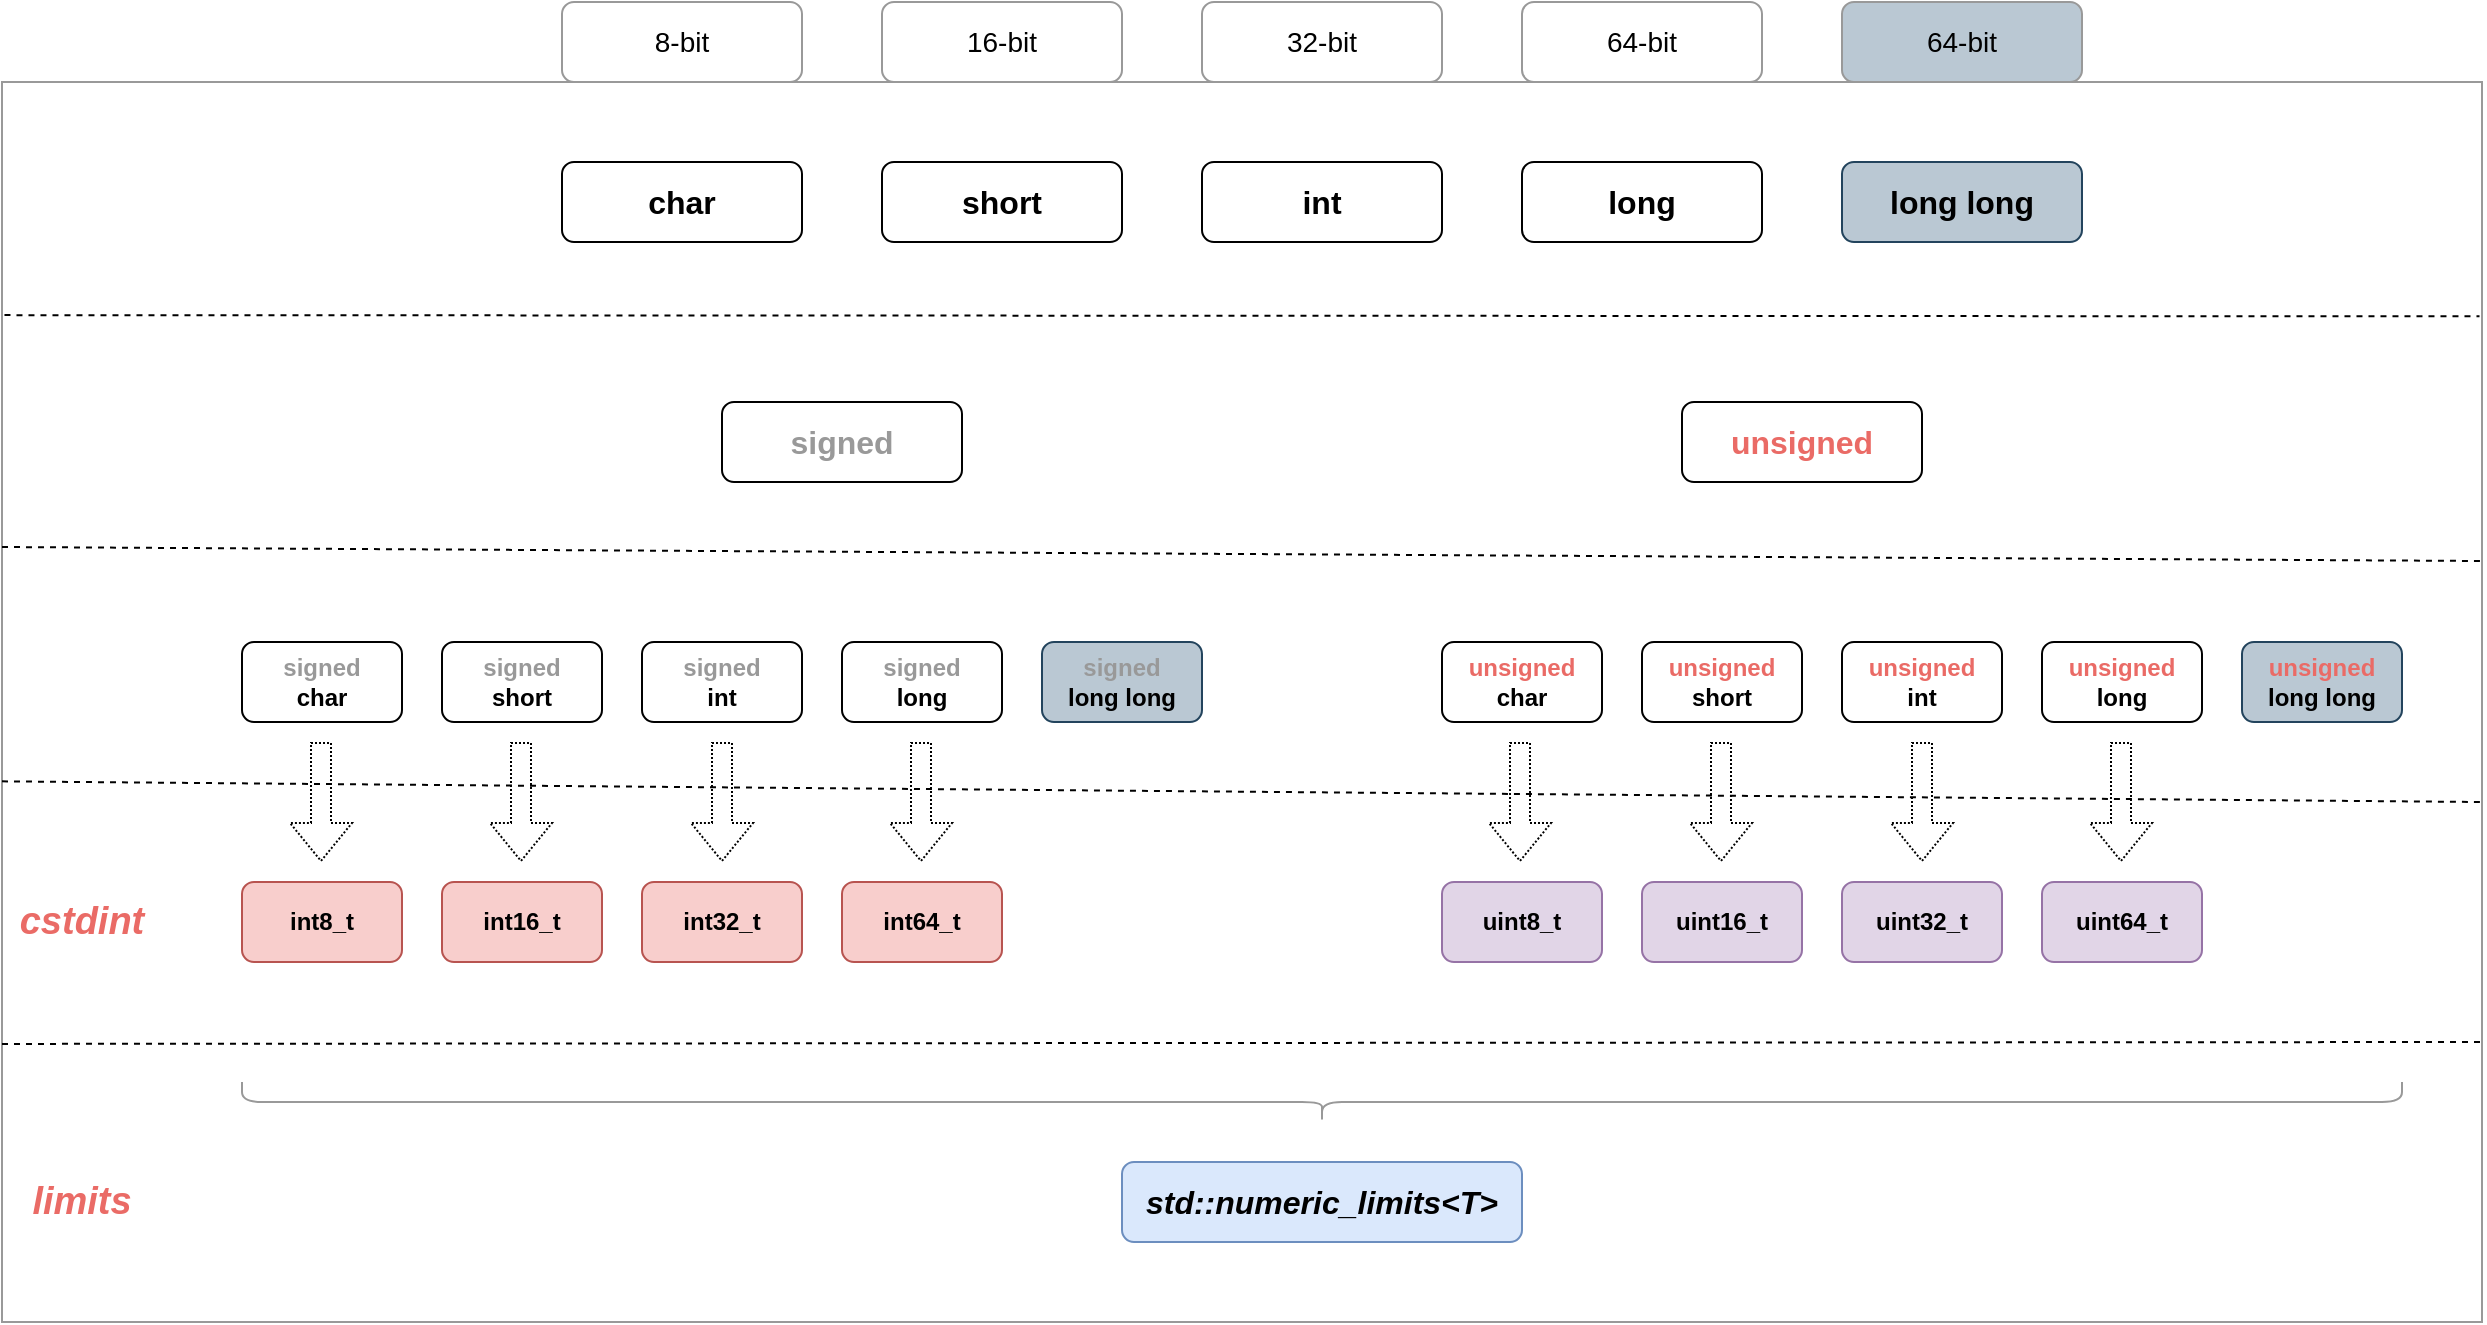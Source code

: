 <mxfile version="16.6.1" type="github">
  <diagram id="39u0HrkMN_B9pR2XxElM" name="Page-1">
    <mxGraphModel dx="2177" dy="773" grid="1" gridSize="10" guides="1" tooltips="1" connect="1" arrows="1" fold="1" page="1" pageScale="1" pageWidth="827" pageHeight="1169" math="0" shadow="0">
      <root>
        <mxCell id="0" />
        <mxCell id="1" parent="0" />
        <mxCell id="-lyPfTTx7tUpVFRS2BaE-46" value="" style="rounded=0;whiteSpace=wrap;html=1;fontSize=14;fontColor=#EA6B66;strokeColor=#999999;fillColor=none;" vertex="1" parent="1">
          <mxGeometry x="-200" y="200" width="1240" height="620" as="geometry" />
        </mxCell>
        <mxCell id="-lyPfTTx7tUpVFRS2BaE-1" value="&lt;font style=&quot;font-size: 16px&quot;&gt;&lt;b&gt;char&lt;/b&gt;&lt;/font&gt;" style="rounded=1;whiteSpace=wrap;html=1;" vertex="1" parent="1">
          <mxGeometry x="80" y="240" width="120" height="40" as="geometry" />
        </mxCell>
        <mxCell id="-lyPfTTx7tUpVFRS2BaE-2" value="&lt;font style=&quot;font-size: 16px&quot;&gt;&lt;b&gt;long&lt;/b&gt;&lt;/font&gt;" style="rounded=1;whiteSpace=wrap;html=1;" vertex="1" parent="1">
          <mxGeometry x="560" y="240" width="120" height="40" as="geometry" />
        </mxCell>
        <mxCell id="-lyPfTTx7tUpVFRS2BaE-3" value="&lt;font style=&quot;font-size: 16px&quot;&gt;&lt;b&gt;int&lt;/b&gt;&lt;/font&gt;" style="rounded=1;whiteSpace=wrap;html=1;" vertex="1" parent="1">
          <mxGeometry x="400" y="240" width="120" height="40" as="geometry" />
        </mxCell>
        <mxCell id="-lyPfTTx7tUpVFRS2BaE-4" value="&lt;font style=&quot;font-size: 16px&quot;&gt;&lt;b&gt;short&lt;/b&gt;&lt;/font&gt;" style="rounded=1;whiteSpace=wrap;html=1;" vertex="1" parent="1">
          <mxGeometry x="240" y="240" width="120" height="40" as="geometry" />
        </mxCell>
        <mxCell id="-lyPfTTx7tUpVFRS2BaE-5" value="&lt;font style=&quot;font-size: 16px&quot;&gt;&lt;b&gt;long long&lt;/b&gt;&lt;/font&gt;" style="rounded=1;whiteSpace=wrap;html=1;fillColor=#bac8d3;strokeColor=#23445d;" vertex="1" parent="1">
          <mxGeometry x="720" y="240" width="120" height="40" as="geometry" />
        </mxCell>
        <mxCell id="-lyPfTTx7tUpVFRS2BaE-6" value="&lt;font style=&quot;font-size: 16px&quot; color=&quot;#999999&quot;&gt;&lt;b&gt;signed&lt;/b&gt;&lt;/font&gt;" style="rounded=1;whiteSpace=wrap;html=1;" vertex="1" parent="1">
          <mxGeometry x="160" y="360" width="120" height="40" as="geometry" />
        </mxCell>
        <mxCell id="-lyPfTTx7tUpVFRS2BaE-7" value="&lt;font style=&quot;font-size: 16px&quot; color=&quot;#ea6b66&quot;&gt;&lt;b&gt;unsigned&lt;/b&gt;&lt;/font&gt;" style="rounded=1;whiteSpace=wrap;html=1;" vertex="1" parent="1">
          <mxGeometry x="640" y="360" width="120" height="40" as="geometry" />
        </mxCell>
        <mxCell id="-lyPfTTx7tUpVFRS2BaE-8" value="&lt;font style=&quot;font-size: 12px&quot;&gt;&lt;b&gt;&lt;font color=&quot;#999999&quot; style=&quot;font-size: 12px&quot;&gt;signed&lt;br&gt;&lt;/font&gt;char&lt;/b&gt;&lt;/font&gt;" style="rounded=1;whiteSpace=wrap;html=1;" vertex="1" parent="1">
          <mxGeometry x="-80" y="480" width="80" height="40" as="geometry" />
        </mxCell>
        <mxCell id="-lyPfTTx7tUpVFRS2BaE-15" value="&lt;font style=&quot;font-size: 12px&quot;&gt;&lt;b&gt;&lt;font color=&quot;#999999&quot; style=&quot;font-size: 12px&quot;&gt;signed&lt;br&gt;&lt;/font&gt;short&lt;/b&gt;&lt;/font&gt;" style="rounded=1;whiteSpace=wrap;html=1;" vertex="1" parent="1">
          <mxGeometry x="20" y="480" width="80" height="40" as="geometry" />
        </mxCell>
        <mxCell id="-lyPfTTx7tUpVFRS2BaE-16" value="&lt;font style=&quot;font-size: 12px&quot;&gt;&lt;b&gt;&lt;font color=&quot;#999999&quot; style=&quot;font-size: 12px&quot;&gt;signed&lt;br&gt;&lt;/font&gt;long&lt;br&gt;&lt;/b&gt;&lt;/font&gt;" style="rounded=1;whiteSpace=wrap;html=1;" vertex="1" parent="1">
          <mxGeometry x="220" y="480" width="80" height="40" as="geometry" />
        </mxCell>
        <mxCell id="-lyPfTTx7tUpVFRS2BaE-17" value="&lt;font style=&quot;font-size: 12px&quot;&gt;&lt;b&gt;&lt;font color=&quot;#999999&quot; style=&quot;font-size: 12px&quot;&gt;signed&lt;br&gt;&lt;/font&gt;int&lt;/b&gt;&lt;/font&gt;" style="rounded=1;whiteSpace=wrap;html=1;" vertex="1" parent="1">
          <mxGeometry x="120" y="480" width="80" height="40" as="geometry" />
        </mxCell>
        <mxCell id="-lyPfTTx7tUpVFRS2BaE-18" value="&lt;font style=&quot;font-size: 12px&quot;&gt;&lt;b&gt;&lt;font color=&quot;#999999&quot; style=&quot;font-size: 12px&quot;&gt;signed&lt;br&gt;&lt;/font&gt;long long&lt;br&gt;&lt;/b&gt;&lt;/font&gt;" style="rounded=1;whiteSpace=wrap;html=1;fillColor=#bac8d3;strokeColor=#23445d;" vertex="1" parent="1">
          <mxGeometry x="320" y="480" width="80" height="40" as="geometry" />
        </mxCell>
        <mxCell id="-lyPfTTx7tUpVFRS2BaE-24" value="&lt;font style=&quot;font-size: 12px&quot;&gt;&lt;b&gt;&lt;font style=&quot;font-size: 12px&quot;&gt;&lt;font color=&quot;#ea6b66&quot;&gt;unsigned&lt;/font&gt;&lt;br&gt;&lt;/font&gt;char&lt;/b&gt;&lt;/font&gt;" style="rounded=1;whiteSpace=wrap;html=1;" vertex="1" parent="1">
          <mxGeometry x="520" y="480" width="80" height="40" as="geometry" />
        </mxCell>
        <mxCell id="-lyPfTTx7tUpVFRS2BaE-25" value="&lt;font style=&quot;font-size: 12px&quot;&gt;&lt;b&gt;&lt;font style=&quot;font-size: 12px&quot; color=&quot;#ea6b66&quot;&gt;unsigned&lt;br&gt;&lt;/font&gt;short&lt;/b&gt;&lt;/font&gt;" style="rounded=1;whiteSpace=wrap;html=1;" vertex="1" parent="1">
          <mxGeometry x="620" y="480" width="80" height="40" as="geometry" />
        </mxCell>
        <mxCell id="-lyPfTTx7tUpVFRS2BaE-26" value="&lt;font style=&quot;font-size: 12px&quot;&gt;&lt;b&gt;&lt;font style=&quot;font-size: 12px&quot;&gt;&lt;font color=&quot;#ea6b66&quot;&gt;unsigned&lt;/font&gt;&lt;br&gt;&lt;/font&gt;long&lt;br&gt;&lt;/b&gt;&lt;/font&gt;" style="rounded=1;whiteSpace=wrap;html=1;" vertex="1" parent="1">
          <mxGeometry x="820" y="480" width="80" height="40" as="geometry" />
        </mxCell>
        <mxCell id="-lyPfTTx7tUpVFRS2BaE-27" value="&lt;font style=&quot;font-size: 12px&quot;&gt;&lt;b&gt;&lt;font style=&quot;font-size: 12px&quot;&gt;&lt;font color=&quot;#ea6b66&quot;&gt;unsigned&lt;/font&gt;&lt;br&gt;&lt;/font&gt;int&lt;/b&gt;&lt;/font&gt;" style="rounded=1;whiteSpace=wrap;html=1;" vertex="1" parent="1">
          <mxGeometry x="720" y="480" width="80" height="40" as="geometry" />
        </mxCell>
        <mxCell id="-lyPfTTx7tUpVFRS2BaE-28" value="&lt;font style=&quot;font-size: 12px&quot;&gt;&lt;b&gt;&lt;font style=&quot;font-size: 12px&quot;&gt;&lt;font color=&quot;#ea6b66&quot;&gt;unsigned&lt;/font&gt;&lt;br&gt;&lt;/font&gt;long long&lt;br&gt;&lt;/b&gt;&lt;/font&gt;" style="rounded=1;whiteSpace=wrap;html=1;fillColor=#bac8d3;strokeColor=#23445d;" vertex="1" parent="1">
          <mxGeometry x="920" y="480" width="80" height="40" as="geometry" />
        </mxCell>
        <mxCell id="-lyPfTTx7tUpVFRS2BaE-29" value="&lt;b&gt;int8_t&lt;/b&gt;" style="rounded=1;whiteSpace=wrap;html=1;fillColor=#f8cecc;strokeColor=#b85450;" vertex="1" parent="1">
          <mxGeometry x="-80" y="600" width="80" height="40" as="geometry" />
        </mxCell>
        <mxCell id="-lyPfTTx7tUpVFRS2BaE-34" value="&lt;b&gt;int16_t&lt;/b&gt;" style="rounded=1;whiteSpace=wrap;html=1;fillColor=#f8cecc;strokeColor=#b85450;" vertex="1" parent="1">
          <mxGeometry x="20" y="600" width="80" height="40" as="geometry" />
        </mxCell>
        <mxCell id="-lyPfTTx7tUpVFRS2BaE-35" value="&lt;b&gt;int32_t&lt;/b&gt;" style="rounded=1;whiteSpace=wrap;html=1;fillColor=#f8cecc;strokeColor=#b85450;" vertex="1" parent="1">
          <mxGeometry x="120" y="600" width="80" height="40" as="geometry" />
        </mxCell>
        <mxCell id="-lyPfTTx7tUpVFRS2BaE-36" value="&lt;b&gt;int64_t&lt;/b&gt;" style="rounded=1;whiteSpace=wrap;html=1;fillColor=#f8cecc;strokeColor=#b85450;" vertex="1" parent="1">
          <mxGeometry x="220" y="600" width="80" height="40" as="geometry" />
        </mxCell>
        <mxCell id="-lyPfTTx7tUpVFRS2BaE-37" value="&lt;b&gt;uint8_t&lt;/b&gt;" style="rounded=1;whiteSpace=wrap;html=1;fillColor=#e1d5e7;strokeColor=#9673a6;" vertex="1" parent="1">
          <mxGeometry x="520" y="600" width="80" height="40" as="geometry" />
        </mxCell>
        <mxCell id="-lyPfTTx7tUpVFRS2BaE-38" value="&lt;b&gt;uint16_t&lt;/b&gt;" style="rounded=1;whiteSpace=wrap;html=1;fillColor=#e1d5e7;strokeColor=#9673a6;" vertex="1" parent="1">
          <mxGeometry x="620" y="600" width="80" height="40" as="geometry" />
        </mxCell>
        <mxCell id="-lyPfTTx7tUpVFRS2BaE-39" value="&lt;b&gt;uint32_t&lt;/b&gt;" style="rounded=1;whiteSpace=wrap;html=1;fillColor=#e1d5e7;strokeColor=#9673a6;" vertex="1" parent="1">
          <mxGeometry x="720" y="600" width="80" height="40" as="geometry" />
        </mxCell>
        <mxCell id="-lyPfTTx7tUpVFRS2BaE-40" value="&lt;b&gt;uint64_t&lt;/b&gt;" style="rounded=1;whiteSpace=wrap;html=1;fillColor=#e1d5e7;strokeColor=#9673a6;" vertex="1" parent="1">
          <mxGeometry x="820" y="600" width="80" height="40" as="geometry" />
        </mxCell>
        <mxCell id="-lyPfTTx7tUpVFRS2BaE-41" value="&lt;font style=&quot;font-size: 14px&quot;&gt;8-bit&lt;/font&gt;" style="rounded=1;whiteSpace=wrap;html=1;strokeColor=#999999;" vertex="1" parent="1">
          <mxGeometry x="80" y="160" width="120" height="40" as="geometry" />
        </mxCell>
        <mxCell id="-lyPfTTx7tUpVFRS2BaE-42" value="&lt;font style=&quot;font-size: 14px&quot;&gt;64-bit&lt;/font&gt;" style="rounded=1;whiteSpace=wrap;html=1;strokeColor=#999999;" vertex="1" parent="1">
          <mxGeometry x="560" y="160" width="120" height="40" as="geometry" />
        </mxCell>
        <mxCell id="-lyPfTTx7tUpVFRS2BaE-43" value="&lt;font size=&quot;1&quot;&gt;&lt;span style=&quot;font-size: 14px&quot;&gt;32-bit&lt;/span&gt;&lt;/font&gt;" style="rounded=1;whiteSpace=wrap;html=1;strokeColor=#999999;" vertex="1" parent="1">
          <mxGeometry x="400" y="160" width="120" height="40" as="geometry" />
        </mxCell>
        <mxCell id="-lyPfTTx7tUpVFRS2BaE-44" value="&lt;font size=&quot;1&quot;&gt;&lt;span style=&quot;font-size: 14px&quot;&gt;16-bit&lt;/span&gt;&lt;/font&gt;" style="rounded=1;whiteSpace=wrap;html=1;strokeColor=#999999;" vertex="1" parent="1">
          <mxGeometry x="240" y="160" width="120" height="40" as="geometry" />
        </mxCell>
        <mxCell id="-lyPfTTx7tUpVFRS2BaE-45" value="&lt;font size=&quot;1&quot;&gt;&lt;span style=&quot;font-size: 14px&quot;&gt;64-bit&lt;/span&gt;&lt;/font&gt;" style="rounded=1;whiteSpace=wrap;html=1;fillColor=#bac8d3;strokeColor=#999999;" vertex="1" parent="1">
          <mxGeometry x="720" y="160" width="120" height="40" as="geometry" />
        </mxCell>
        <mxCell id="-lyPfTTx7tUpVFRS2BaE-49" value="" style="endArrow=none;dashed=1;html=1;rounded=0;fontSize=14;fontColor=#EA6B66;entryX=0.999;entryY=0.189;entryDx=0;entryDy=0;exitX=0.001;exitY=0.188;exitDx=0;exitDy=0;exitPerimeter=0;entryPerimeter=0;" edge="1" parent="1" source="-lyPfTTx7tUpVFRS2BaE-46" target="-lyPfTTx7tUpVFRS2BaE-46">
          <mxGeometry width="50" height="50" relative="1" as="geometry">
            <mxPoint x="-250" y="480" as="sourcePoint" />
            <mxPoint x="-200" y="430" as="targetPoint" />
          </mxGeometry>
        </mxCell>
        <mxCell id="-lyPfTTx7tUpVFRS2BaE-50" value="" style="endArrow=none;dashed=1;html=1;rounded=0;fontSize=14;fontColor=#EA6B66;entryX=1;entryY=0.25;entryDx=0;entryDy=0;exitX=0;exitY=0.375;exitDx=0;exitDy=0;exitPerimeter=0;" edge="1" parent="1" source="-lyPfTTx7tUpVFRS2BaE-46">
          <mxGeometry width="50" height="50" relative="1" as="geometry">
            <mxPoint x="-120" y="439.5" as="sourcePoint" />
            <mxPoint x="1040" y="439.5" as="targetPoint" />
          </mxGeometry>
        </mxCell>
        <mxCell id="-lyPfTTx7tUpVFRS2BaE-51" value="" style="endArrow=none;dashed=1;html=1;rounded=0;fontSize=14;fontColor=#EA6B66;entryX=1;entryY=0.25;entryDx=0;entryDy=0;exitX=0;exitY=0.564;exitDx=0;exitDy=0;exitPerimeter=0;" edge="1" parent="1" source="-lyPfTTx7tUpVFRS2BaE-46">
          <mxGeometry width="50" height="50" relative="1" as="geometry">
            <mxPoint x="-120" y="560" as="sourcePoint" />
            <mxPoint x="1040" y="560" as="targetPoint" />
          </mxGeometry>
        </mxCell>
        <mxCell id="-lyPfTTx7tUpVFRS2BaE-52" value="" style="shape=flexArrow;endArrow=classic;html=1;rounded=0;fontSize=14;fontColor=#EA6B66;dashed=1;dashPattern=1 1;" edge="1" parent="1">
          <mxGeometry width="50" height="50" relative="1" as="geometry">
            <mxPoint x="-40.5" y="530" as="sourcePoint" />
            <mxPoint x="-40.5" y="590" as="targetPoint" />
          </mxGeometry>
        </mxCell>
        <mxCell id="-lyPfTTx7tUpVFRS2BaE-53" value="" style="shape=flexArrow;endArrow=classic;html=1;rounded=0;fontSize=14;fontColor=#EA6B66;dashed=1;dashPattern=1 1;" edge="1" parent="1">
          <mxGeometry width="50" height="50" relative="1" as="geometry">
            <mxPoint x="160" y="530" as="sourcePoint" />
            <mxPoint x="160" y="590" as="targetPoint" />
          </mxGeometry>
        </mxCell>
        <mxCell id="-lyPfTTx7tUpVFRS2BaE-54" value="" style="shape=flexArrow;endArrow=classic;html=1;rounded=0;fontSize=14;fontColor=#EA6B66;dashed=1;dashPattern=1 1;" edge="1" parent="1">
          <mxGeometry width="50" height="50" relative="1" as="geometry">
            <mxPoint x="59.5" y="530" as="sourcePoint" />
            <mxPoint x="59.5" y="590" as="targetPoint" />
          </mxGeometry>
        </mxCell>
        <mxCell id="-lyPfTTx7tUpVFRS2BaE-55" value="" style="shape=flexArrow;endArrow=classic;html=1;rounded=0;fontSize=14;fontColor=#EA6B66;dashed=1;dashPattern=1 1;" edge="1" parent="1">
          <mxGeometry width="50" height="50" relative="1" as="geometry">
            <mxPoint x="259.5" y="530" as="sourcePoint" />
            <mxPoint x="259.5" y="590" as="targetPoint" />
          </mxGeometry>
        </mxCell>
        <mxCell id="-lyPfTTx7tUpVFRS2BaE-56" value="" style="shape=flexArrow;endArrow=classic;html=1;rounded=0;fontSize=14;fontColor=#EA6B66;dashed=1;dashPattern=1 1;" edge="1" parent="1">
          <mxGeometry width="50" height="50" relative="1" as="geometry">
            <mxPoint x="559" y="530" as="sourcePoint" />
            <mxPoint x="559" y="590" as="targetPoint" />
          </mxGeometry>
        </mxCell>
        <mxCell id="-lyPfTTx7tUpVFRS2BaE-57" value="" style="shape=flexArrow;endArrow=classic;html=1;rounded=0;fontSize=14;fontColor=#EA6B66;dashed=1;dashPattern=1 1;" edge="1" parent="1">
          <mxGeometry width="50" height="50" relative="1" as="geometry">
            <mxPoint x="659.5" y="530" as="sourcePoint" />
            <mxPoint x="659.5" y="590" as="targetPoint" />
          </mxGeometry>
        </mxCell>
        <mxCell id="-lyPfTTx7tUpVFRS2BaE-58" value="" style="shape=flexArrow;endArrow=classic;html=1;rounded=0;fontSize=14;fontColor=#EA6B66;dashed=1;dashPattern=1 1;" edge="1" parent="1">
          <mxGeometry width="50" height="50" relative="1" as="geometry">
            <mxPoint x="760" y="530" as="sourcePoint" />
            <mxPoint x="760" y="590" as="targetPoint" />
          </mxGeometry>
        </mxCell>
        <mxCell id="-lyPfTTx7tUpVFRS2BaE-59" value="" style="shape=flexArrow;endArrow=classic;html=1;rounded=0;fontSize=14;fontColor=#EA6B66;dashed=1;dashPattern=1 1;" edge="1" parent="1">
          <mxGeometry width="50" height="50" relative="1" as="geometry">
            <mxPoint x="859.5" y="530" as="sourcePoint" />
            <mxPoint x="859.5" y="590" as="targetPoint" />
          </mxGeometry>
        </mxCell>
        <mxCell id="-lyPfTTx7tUpVFRS2BaE-60" value="" style="endArrow=none;dashed=1;html=1;rounded=0;fontSize=14;fontColor=#EA6B66;entryX=1;entryY=0.25;entryDx=0;entryDy=0;exitX=0;exitY=0.564;exitDx=0;exitDy=0;exitPerimeter=0;" edge="1" parent="1">
          <mxGeometry width="50" height="50" relative="1" as="geometry">
            <mxPoint x="-200" y="680.96" as="sourcePoint" />
            <mxPoint x="1040" y="680" as="targetPoint" />
          </mxGeometry>
        </mxCell>
        <mxCell id="-lyPfTTx7tUpVFRS2BaE-61" value="" style="shape=curlyBracket;whiteSpace=wrap;html=1;rounded=1;flipH=1;fontSize=14;fontColor=#EA6B66;strokeColor=#999999;fillColor=none;rotation=90;" vertex="1" parent="1">
          <mxGeometry x="450" y="170" width="20" height="1080" as="geometry" />
        </mxCell>
        <mxCell id="-lyPfTTx7tUpVFRS2BaE-62" value="&lt;font style=&quot;font-size: 16px&quot;&gt;&lt;b&gt;&lt;i&gt;std::numeric_limits&amp;lt;T&amp;gt;&lt;/i&gt;&lt;/b&gt;&lt;/font&gt;" style="rounded=1;whiteSpace=wrap;html=1;fillColor=#dae8fc;strokeColor=#6c8ebf;" vertex="1" parent="1">
          <mxGeometry x="360" y="740" width="200" height="40" as="geometry" />
        </mxCell>
        <mxCell id="-lyPfTTx7tUpVFRS2BaE-63" value="&lt;b&gt;&lt;i&gt;&lt;font style=&quot;font-size: 19px&quot;&gt;cstdint&lt;/font&gt;&lt;/i&gt;&lt;/b&gt;" style="text;html=1;strokeColor=none;fillColor=none;align=center;verticalAlign=middle;whiteSpace=wrap;rounded=0;fontSize=14;fontColor=#EA6B66;" vertex="1" parent="1">
          <mxGeometry x="-190" y="605" width="60" height="30" as="geometry" />
        </mxCell>
        <mxCell id="-lyPfTTx7tUpVFRS2BaE-64" value="&lt;i&gt;&lt;b&gt;&lt;font style=&quot;font-size: 19px&quot;&gt;limits&lt;/font&gt;&lt;/b&gt;&lt;/i&gt;" style="text;html=1;strokeColor=none;fillColor=none;align=center;verticalAlign=middle;whiteSpace=wrap;rounded=0;fontSize=14;fontColor=#EA6B66;" vertex="1" parent="1">
          <mxGeometry x="-190" y="745" width="60" height="30" as="geometry" />
        </mxCell>
      </root>
    </mxGraphModel>
  </diagram>
</mxfile>
